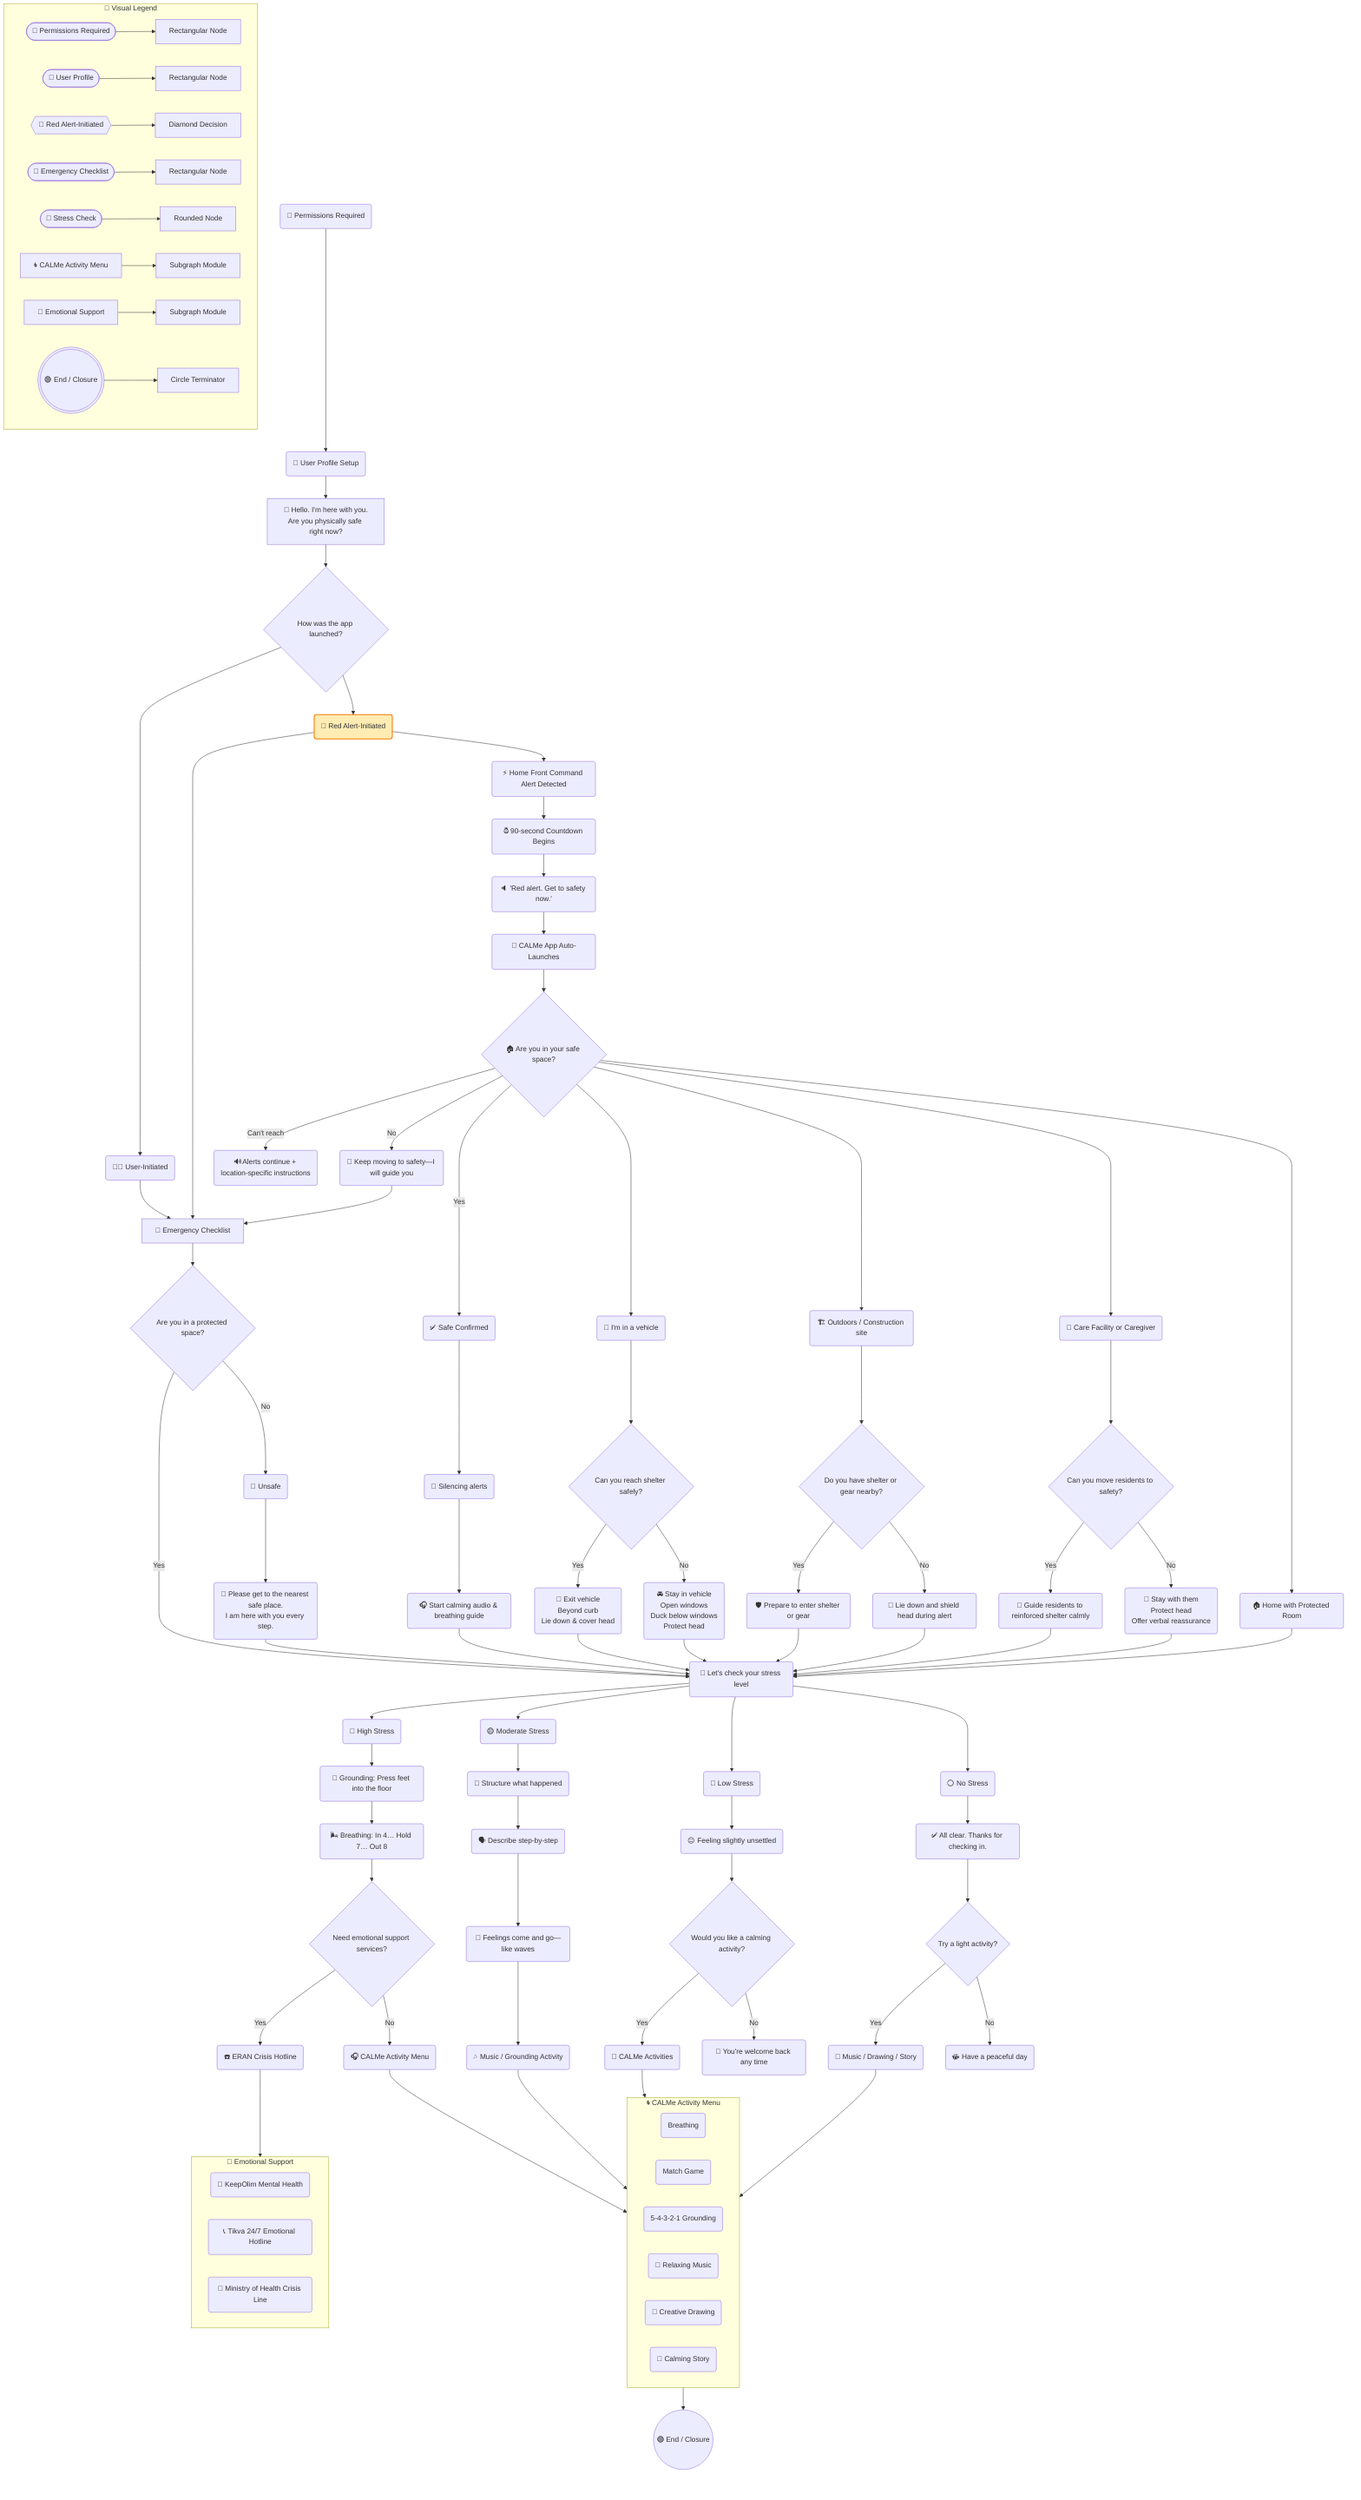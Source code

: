 flowchart TD
%% 🌟 Visual Legend with Shape Identifiers
subgraph Legend["🌟 Visual Legend"]
    A(["🔐 Permissions Required"]) --> Ainfo["Rectangular Node"]
    B(["👤 User Profile"]) --> Binfo["Rectangular Node"]
    C{{"🚨 Red Alert-Initiated"}} --> Cinfo["Diamond Decision"]
    D(["🧭 Emergency Checklist"]) --> Dinfo["Rectangular Node"]
    E(["🧠 Stress Check"]) --> Einfo["Rounded Node"]
    F["🌀 CALMe Activity Menu"] --> Finfo["Subgraph Module"]
    G["🤝 Emotional Support"] --> Ginfo["Subgraph Module"]
    H((("🟣 End / Closure"))) --> Hinfo["Circle Terminator"]
end

%% 🔒 Permissions & Profile
Permissions("🔐 Permissions Required") --> Profile("👤 User Profile Setup")
Profile --> Greeting["👋 Hello. I'm here with you.<br>Are you physically safe right now?"]

%% 🚦 App Launch Type
Greeting --> LaunchType{"How was the app launched?"}
LaunchType --> UserLaunch("🧑‍💻 User-Initiated")
LaunchType --> AlertLaunch("🚨 Red Alert-Initiated")

%% 🧭 Shared Emergency Checklist
UserLaunch --> Checklist["🧭 Emergency Checklist"]
AlertLaunch --> Checklist
Checklist --> SafeStatus{"Are you in a protected space?"}
SafeStatus -->|No| Unsafe("🔴 Unsafe")
SafeStatus -->|Yes| StressStart("🧠 Let's check your stress level")

%% ❤️ Unsafe Flow: Empathetic Guidance
Unsafe --> EncourageSafe("💬 Please get to the nearest safe place.<br>I am here with you every step.")
EncourageSafe --> StressStart

%% ⚡ Red Alert-Initiated Branch
AlertLaunch --> Detection("⚡ Home Front Command Alert Detected")
Detection --> Countdown("⏰ 90-second Countdown Begins")
Countdown --> AudioPrompt("🔈 'Red alert. Get to safety now.'"):::rounded
AudioPrompt --> AppScreen("📱 CALMe App Auto-Launches")
AppScreen --> SafeQuery{"🏠 Are you in your safe space?"}

SafeQuery -->|Yes| ConfirmSafe("✅ Safe Confirmed")
ConfirmSafe --> SilenceOtherAlerts("🔕 Silencing alerts")
SilenceOtherAlerts --> BeginCalming("🎧 Start calming audio & breathing guide")
BeginCalming --> StressStart

SafeQuery -->|No| GuideToSafety("🚶 Keep moving to safety—I will guide you")
GuideToSafety --> Checklist

SafeQuery -->|Can't reach| ContinueAlert("🔊 Alerts continue + location-specific instructions")

%% 🗺️ Location-Specific Emergency Guidance
SafeQuery --> Transit("🚗 I'm in a vehicle"):::rounded
Transit --> CanExit{"Can you reach shelter safely?"}
CanExit -->|Yes| TransitSteps("🏃 Exit vehicle<br>Beyond curb<br>Lie down & cover head")
CanExit -->|No| TransitStay("🚘 Stay in vehicle<br>Open windows<br>Duck below windows<br>Protect head")
TransitSteps --> StressStart
TransitStay --> StressStart

SafeQuery --> OpenSpace("🏗️ Outdoors / Construction site")
OpenSpace --> OpenSpaceCheck{"Do you have shelter or gear nearby?"}
OpenSpaceCheck -->|Yes| OpenPrep("🛡️ Prepare to enter shelter or gear")
OpenSpaceCheck -->|No| OpenLieDown("🧍 Lie down and shield head during alert")
OpenPrep --> StressStart
OpenLieDown --> StressStart

SafeQuery --> CareFacility("🏥 Care Facility or Caregiver")
CareFacility --> CanMoveResidents{"Can you move residents to safety?"}
CanMoveResidents -->|Yes| CareMove("🚪 Guide residents to reinforced shelter calmly")
CanMoveResidents -->|No| CareStay("🧓 Stay with them<br>Protect head<br>Offer verbal reassurance")
CareMove --> StressStart
CareStay --> StressStart

SafeQuery --> HomeLocation("🏠 Home with Protected Room")
HomeLocation --> StressStart

%% 🧠 Stress Pathway Alignment
StressStart:::rounded --> HS("🔴 High Stress")
StressStart --> MS("🟡 Moderate Stress")
StressStart --> LS("🔵 Low Stress")
StressStart --> NS("⚪ No Stress")

HS --> HS1("🧍 Grounding: Press feet into the floor")
HS1 --> HS2("🌬️ Breathing: In 4… Hold 7… Out 8")
HS2 --> HS3{"Need emotional support services?"}
HS3 -->|Yes| ERAN("☎️ ERAN Crisis Hotline")
HS3 -->|No| HighCalmMenu("🎧 CALMe Activity Menu")

MS --> MS1("🧩 Structure what happened")
MS1 --> MS2("🗣️ Describe step-by-step")
MS2 --> MS3("🌊 Feelings come and go—like waves")
MS3 --> ModCalmMenu("🎶 Music / Grounding Activity")

LS --> LS1("😐 Feeling slightly unsettled")
LS1 --> LS2{"Would you like a calming activity?"}
LS2 -->|Yes| LowCalmMenu("🧘 CALMe Activities")
LS2 -->|No| LS3("💬 You're welcome back any time"):::rounded

NS --> NS1("✅ All clear. Thanks for checking in.")
NS1 --> NS2{"Try a light activity?"}
NS2 -->|Yes| NSActivity("🧩 Music / Drawing / Story")
NS2 -->|No| NSEnd("🌞 Have a peaceful day")

%% 🌀 CALMe Activity Modules (Shared Across)
HighCalmMenu --> CalmMenu
ModCalmMenu --> CalmMenu
LowCalmMenu --> CalmMenu
NSActivity --> CalmMenu

subgraph CalmMenu["🌀 CALMe Activity Menu"]
    BreathModule("Breathing")
    GameModule("Match Game")
    GroundModule("5-4-3-2-1 Grounding")
    MusicModule("🎵 Relaxing Music")
    DrawingModule("🎨 Creative Drawing")
    StoryModule("📖 Calming Story")
end
CalmMenu --> FinalEnd(("🟣 End / Closure"))

%% 🫱 Shared Support Services
ERAN --> SupportModule
subgraph SupportModule["🤝 Emotional Support"]
    KeepOlim("💙 KeepOlim Mental Health")
    Tikva("📞 Tikva 24/7 Emotional Hotline")
    MentalHealthHotline("🧠 Ministry of Health Crisis Line")
end

%% 🎨 Style Definitions
classDef alertFlow fill:#ffecb3,stroke:#f57c00,stroke-width:2px,shape:pentagon
class AlertLaunch alertFlow